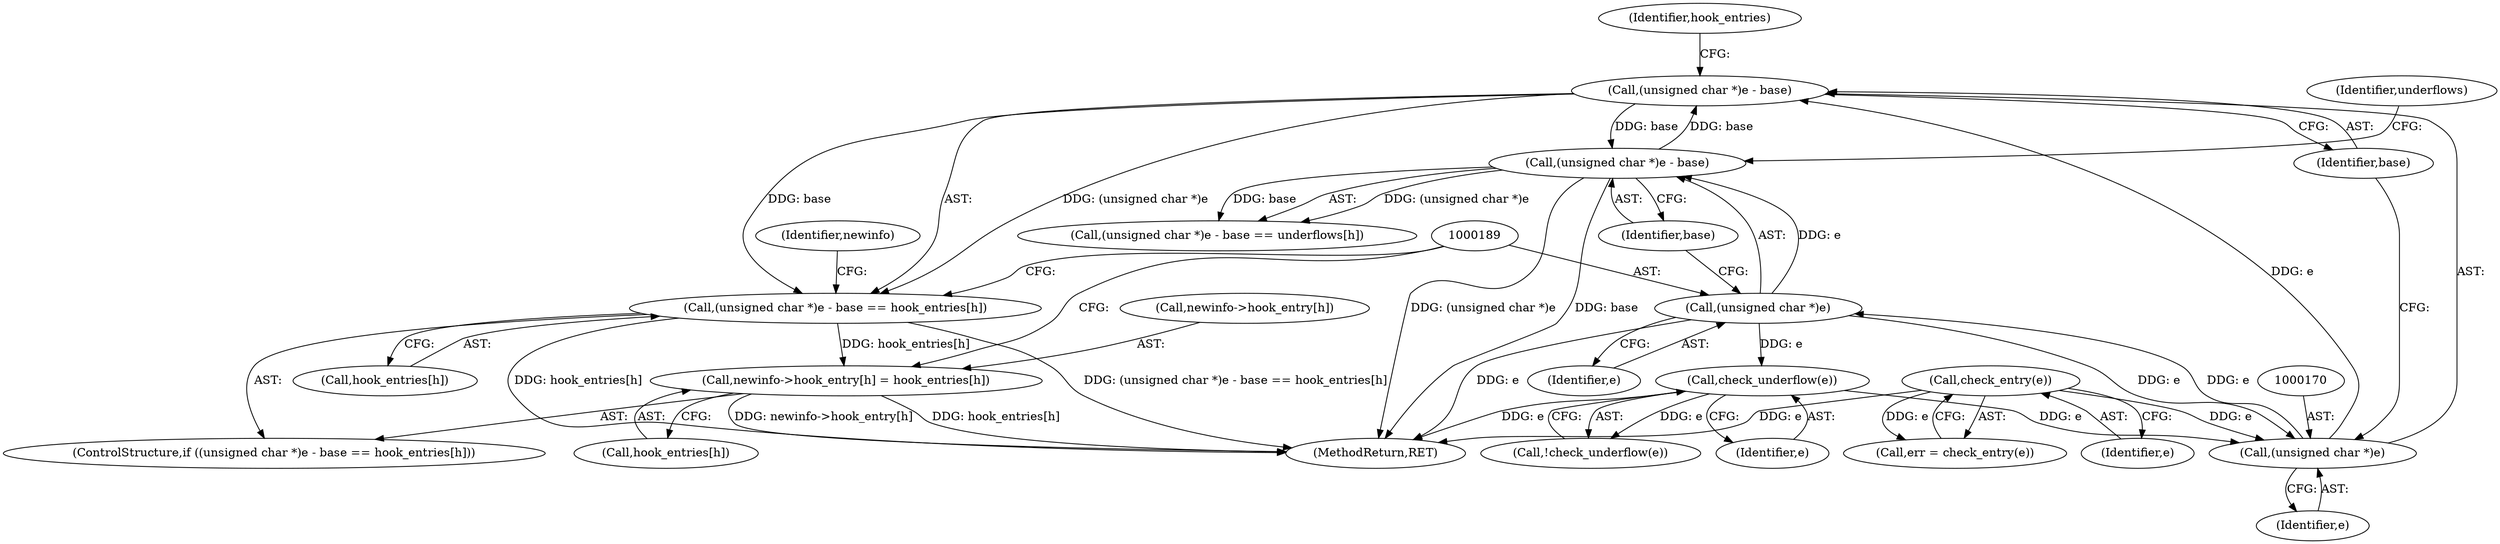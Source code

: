 digraph "0_linux_54d83fc74aa9ec72794373cb47432c5f7fb1a309_8@pointer" {
"1000176" [label="(Call,newinfo->hook_entry[h] = hook_entries[h])"];
"1000167" [label="(Call,(unsigned char *)e - base == hook_entries[h])"];
"1000168" [label="(Call,(unsigned char *)e - base)"];
"1000169" [label="(Call,(unsigned char *)e)"];
"1000188" [label="(Call,(unsigned char *)e)"];
"1000198" [label="(Call,check_underflow(e))"];
"1000142" [label="(Call,check_entry(e))"];
"1000187" [label="(Call,(unsigned char *)e - base)"];
"1000197" [label="(Call,!check_underflow(e))"];
"1000191" [label="(Identifier,base)"];
"1000193" [label="(Identifier,underflows)"];
"1000182" [label="(Call,hook_entries[h])"];
"1000223" [label="(MethodReturn,RET)"];
"1000173" [label="(Call,hook_entries[h])"];
"1000198" [label="(Call,check_underflow(e))"];
"1000176" [label="(Call,newinfo->hook_entry[h] = hook_entries[h])"];
"1000177" [label="(Call,newinfo->hook_entry[h])"];
"1000179" [label="(Identifier,newinfo)"];
"1000190" [label="(Identifier,e)"];
"1000167" [label="(Call,(unsigned char *)e - base == hook_entries[h])"];
"1000188" [label="(Call,(unsigned char *)e)"];
"1000187" [label="(Call,(unsigned char *)e - base)"];
"1000199" [label="(Identifier,e)"];
"1000142" [label="(Call,check_entry(e))"];
"1000169" [label="(Call,(unsigned char *)e)"];
"1000140" [label="(Call,err = check_entry(e))"];
"1000143" [label="(Identifier,e)"];
"1000171" [label="(Identifier,e)"];
"1000186" [label="(Call,(unsigned char *)e - base == underflows[h])"];
"1000168" [label="(Call,(unsigned char *)e - base)"];
"1000166" [label="(ControlStructure,if ((unsigned char *)e - base == hook_entries[h]))"];
"1000172" [label="(Identifier,base)"];
"1000174" [label="(Identifier,hook_entries)"];
"1000176" -> "1000166"  [label="AST: "];
"1000176" -> "1000182"  [label="CFG: "];
"1000177" -> "1000176"  [label="AST: "];
"1000182" -> "1000176"  [label="AST: "];
"1000189" -> "1000176"  [label="CFG: "];
"1000176" -> "1000223"  [label="DDG: newinfo->hook_entry[h]"];
"1000176" -> "1000223"  [label="DDG: hook_entries[h]"];
"1000167" -> "1000176"  [label="DDG: hook_entries[h]"];
"1000167" -> "1000166"  [label="AST: "];
"1000167" -> "1000173"  [label="CFG: "];
"1000168" -> "1000167"  [label="AST: "];
"1000173" -> "1000167"  [label="AST: "];
"1000179" -> "1000167"  [label="CFG: "];
"1000189" -> "1000167"  [label="CFG: "];
"1000167" -> "1000223"  [label="DDG: hook_entries[h]"];
"1000167" -> "1000223"  [label="DDG: (unsigned char *)e - base == hook_entries[h]"];
"1000168" -> "1000167"  [label="DDG: (unsigned char *)e"];
"1000168" -> "1000167"  [label="DDG: base"];
"1000168" -> "1000172"  [label="CFG: "];
"1000169" -> "1000168"  [label="AST: "];
"1000172" -> "1000168"  [label="AST: "];
"1000174" -> "1000168"  [label="CFG: "];
"1000169" -> "1000168"  [label="DDG: e"];
"1000187" -> "1000168"  [label="DDG: base"];
"1000168" -> "1000187"  [label="DDG: base"];
"1000169" -> "1000171"  [label="CFG: "];
"1000170" -> "1000169"  [label="AST: "];
"1000171" -> "1000169"  [label="AST: "];
"1000172" -> "1000169"  [label="CFG: "];
"1000188" -> "1000169"  [label="DDG: e"];
"1000198" -> "1000169"  [label="DDG: e"];
"1000142" -> "1000169"  [label="DDG: e"];
"1000169" -> "1000188"  [label="DDG: e"];
"1000188" -> "1000187"  [label="AST: "];
"1000188" -> "1000190"  [label="CFG: "];
"1000189" -> "1000188"  [label="AST: "];
"1000190" -> "1000188"  [label="AST: "];
"1000191" -> "1000188"  [label="CFG: "];
"1000188" -> "1000223"  [label="DDG: e"];
"1000188" -> "1000187"  [label="DDG: e"];
"1000188" -> "1000198"  [label="DDG: e"];
"1000198" -> "1000197"  [label="AST: "];
"1000198" -> "1000199"  [label="CFG: "];
"1000199" -> "1000198"  [label="AST: "];
"1000197" -> "1000198"  [label="CFG: "];
"1000198" -> "1000223"  [label="DDG: e"];
"1000198" -> "1000197"  [label="DDG: e"];
"1000142" -> "1000140"  [label="AST: "];
"1000142" -> "1000143"  [label="CFG: "];
"1000143" -> "1000142"  [label="AST: "];
"1000140" -> "1000142"  [label="CFG: "];
"1000142" -> "1000223"  [label="DDG: e"];
"1000142" -> "1000140"  [label="DDG: e"];
"1000187" -> "1000186"  [label="AST: "];
"1000187" -> "1000191"  [label="CFG: "];
"1000191" -> "1000187"  [label="AST: "];
"1000193" -> "1000187"  [label="CFG: "];
"1000187" -> "1000223"  [label="DDG: (unsigned char *)e"];
"1000187" -> "1000223"  [label="DDG: base"];
"1000187" -> "1000186"  [label="DDG: (unsigned char *)e"];
"1000187" -> "1000186"  [label="DDG: base"];
}
